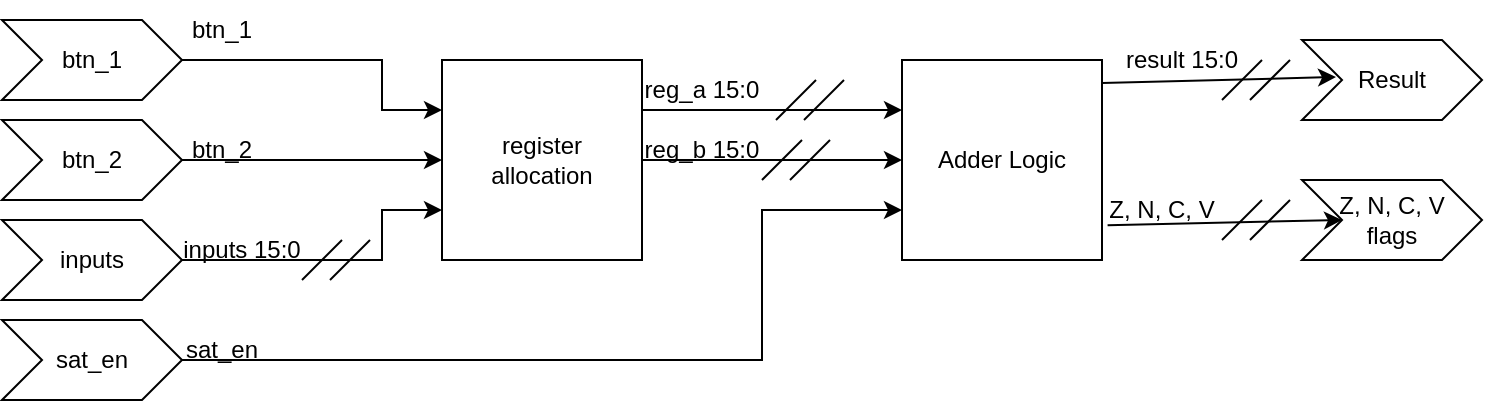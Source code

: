 <mxfile version="21.6.9" type="github">
  <diagram name="Page-1" id="xJ-KlhbRvitaUBRhA--o">
    <mxGraphModel dx="1050" dy="523" grid="1" gridSize="10" guides="1" tooltips="1" connect="1" arrows="1" fold="1" page="1" pageScale="1" pageWidth="827" pageHeight="1169" math="0" shadow="0">
      <root>
        <mxCell id="0" />
        <mxCell id="1" parent="0" />
        <mxCell id="z8xaD2IjOE9rShif-37s-1" value="inputs" style="shape=step;perimeter=stepPerimeter;whiteSpace=wrap;html=1;fixedSize=1;" parent="1" vertex="1">
          <mxGeometry x="10" y="200" width="90" height="40" as="geometry" />
        </mxCell>
        <mxCell id="z8xaD2IjOE9rShif-37s-2" value="btn_1" style="shape=step;perimeter=stepPerimeter;whiteSpace=wrap;html=1;fixedSize=1;" parent="1" vertex="1">
          <mxGeometry x="10" y="100" width="90" height="40" as="geometry" />
        </mxCell>
        <mxCell id="z8xaD2IjOE9rShif-37s-3" value="btn_2" style="shape=step;perimeter=stepPerimeter;whiteSpace=wrap;html=1;fixedSize=1;" parent="1" vertex="1">
          <mxGeometry x="10" y="150" width="90" height="40" as="geometry" />
        </mxCell>
        <mxCell id="z8xaD2IjOE9rShif-37s-5" value="register &lt;br&gt;allocation" style="whiteSpace=wrap;html=1;" parent="1" vertex="1">
          <mxGeometry x="230" y="120" width="100" height="100" as="geometry" />
        </mxCell>
        <mxCell id="z8xaD2IjOE9rShif-37s-7" value="" style="endArrow=classic;html=1;rounded=0;entryX=0;entryY=0.5;entryDx=0;entryDy=0;exitX=1;exitY=0.5;exitDx=0;exitDy=0;" parent="1" source="z8xaD2IjOE9rShif-37s-3" target="z8xaD2IjOE9rShif-37s-5" edge="1">
          <mxGeometry width="50" height="50" relative="1" as="geometry">
            <mxPoint x="390" y="300" as="sourcePoint" />
            <mxPoint x="440" y="250" as="targetPoint" />
          </mxGeometry>
        </mxCell>
        <mxCell id="z8xaD2IjOE9rShif-37s-8" value="" style="endArrow=classic;html=1;rounded=0;entryX=0;entryY=0.25;entryDx=0;entryDy=0;exitX=1;exitY=0.5;exitDx=0;exitDy=0;" parent="1" source="z8xaD2IjOE9rShif-37s-2" target="z8xaD2IjOE9rShif-37s-5" edge="1">
          <mxGeometry width="50" height="50" relative="1" as="geometry">
            <mxPoint x="390" y="300" as="sourcePoint" />
            <mxPoint x="440" y="250" as="targetPoint" />
            <Array as="points">
              <mxPoint x="200" y="120" />
              <mxPoint x="200" y="145" />
            </Array>
          </mxGeometry>
        </mxCell>
        <mxCell id="z8xaD2IjOE9rShif-37s-9" value="" style="endArrow=classic;html=1;rounded=0;entryX=0;entryY=0.75;entryDx=0;entryDy=0;exitX=1;exitY=0.5;exitDx=0;exitDy=0;" parent="1" source="z8xaD2IjOE9rShif-37s-1" target="z8xaD2IjOE9rShif-37s-5" edge="1">
          <mxGeometry width="50" height="50" relative="1" as="geometry">
            <mxPoint x="390" y="300" as="sourcePoint" />
            <mxPoint x="440" y="250" as="targetPoint" />
            <Array as="points">
              <mxPoint x="200" y="220" />
              <mxPoint x="200" y="195" />
            </Array>
          </mxGeometry>
        </mxCell>
        <mxCell id="z8xaD2IjOE9rShif-37s-10" value="Adder Logic" style="whiteSpace=wrap;html=1;" parent="1" vertex="1">
          <mxGeometry x="460" y="120" width="100" height="100" as="geometry" />
        </mxCell>
        <mxCell id="z8xaD2IjOE9rShif-37s-11" value="sat_en" style="shape=step;perimeter=stepPerimeter;whiteSpace=wrap;html=1;fixedSize=1;" parent="1" vertex="1">
          <mxGeometry x="10" y="250" width="90" height="40" as="geometry" />
        </mxCell>
        <mxCell id="z8xaD2IjOE9rShif-37s-12" value="" style="endArrow=classic;html=1;rounded=0;entryX=0;entryY=0.5;entryDx=0;entryDy=0;exitX=1;exitY=0.5;exitDx=0;exitDy=0;" parent="1" source="z8xaD2IjOE9rShif-37s-5" target="z8xaD2IjOE9rShif-37s-10" edge="1">
          <mxGeometry width="50" height="50" relative="1" as="geometry">
            <mxPoint x="390" y="300" as="sourcePoint" />
            <mxPoint x="440" y="250" as="targetPoint" />
          </mxGeometry>
        </mxCell>
        <mxCell id="z8xaD2IjOE9rShif-37s-13" value="" style="endArrow=classic;html=1;rounded=0;entryX=0;entryY=0.25;entryDx=0;entryDy=0;exitX=1;exitY=0.25;exitDx=0;exitDy=0;" parent="1" source="z8xaD2IjOE9rShif-37s-5" target="z8xaD2IjOE9rShif-37s-10" edge="1">
          <mxGeometry width="50" height="50" relative="1" as="geometry">
            <mxPoint x="390" y="300" as="sourcePoint" />
            <mxPoint x="440" y="250" as="targetPoint" />
          </mxGeometry>
        </mxCell>
        <mxCell id="z8xaD2IjOE9rShif-37s-14" value="" style="endArrow=classic;html=1;rounded=0;entryX=0;entryY=0.75;entryDx=0;entryDy=0;exitX=1;exitY=0.5;exitDx=0;exitDy=0;" parent="1" source="z8xaD2IjOE9rShif-37s-11" target="z8xaD2IjOE9rShif-37s-10" edge="1">
          <mxGeometry width="50" height="50" relative="1" as="geometry">
            <mxPoint x="390" y="300" as="sourcePoint" />
            <mxPoint x="440" y="250" as="targetPoint" />
            <Array as="points">
              <mxPoint x="390" y="270" />
              <mxPoint x="390" y="195" />
            </Array>
          </mxGeometry>
        </mxCell>
        <mxCell id="z8xaD2IjOE9rShif-37s-15" value="Result" style="shape=step;perimeter=stepPerimeter;whiteSpace=wrap;html=1;fixedSize=1;" parent="1" vertex="1">
          <mxGeometry x="660" y="110" width="90" height="40" as="geometry" />
        </mxCell>
        <mxCell id="z8xaD2IjOE9rShif-37s-16" value="Z, N, C, V &lt;br&gt;flags" style="shape=step;perimeter=stepPerimeter;whiteSpace=wrap;html=1;fixedSize=1;" parent="1" vertex="1">
          <mxGeometry x="660" y="180" width="90" height="40" as="geometry" />
        </mxCell>
        <mxCell id="z8xaD2IjOE9rShif-37s-17" value="" style="endArrow=classic;html=1;rounded=0;entryX=0;entryY=0.5;entryDx=0;entryDy=0;exitX=1.028;exitY=0.826;exitDx=0;exitDy=0;exitPerimeter=0;" parent="1" source="z8xaD2IjOE9rShif-37s-10" target="z8xaD2IjOE9rShif-37s-16" edge="1">
          <mxGeometry width="50" height="50" relative="1" as="geometry">
            <mxPoint x="390" y="300" as="sourcePoint" />
            <mxPoint x="440" y="250" as="targetPoint" />
          </mxGeometry>
        </mxCell>
        <mxCell id="z8xaD2IjOE9rShif-37s-18" value="" style="endArrow=classic;html=1;rounded=0;entryX=0;entryY=0.5;entryDx=0;entryDy=0;exitX=1.028;exitY=0.826;exitDx=0;exitDy=0;exitPerimeter=0;" parent="1" edge="1">
          <mxGeometry width="50" height="50" relative="1" as="geometry">
            <mxPoint x="560" y="131.5" as="sourcePoint" />
            <mxPoint x="677" y="128.5" as="targetPoint" />
          </mxGeometry>
        </mxCell>
        <mxCell id="z8xaD2IjOE9rShif-37s-19" value="btn_1" style="text;html=1;strokeColor=none;fillColor=none;align=center;verticalAlign=middle;whiteSpace=wrap;rounded=0;" parent="1" vertex="1">
          <mxGeometry x="90" y="90" width="60" height="30" as="geometry" />
        </mxCell>
        <mxCell id="z8xaD2IjOE9rShif-37s-20" value="btn_2" style="text;html=1;strokeColor=none;fillColor=none;align=center;verticalAlign=middle;whiteSpace=wrap;rounded=0;" parent="1" vertex="1">
          <mxGeometry x="90" y="150" width="60" height="30" as="geometry" />
        </mxCell>
        <mxCell id="z8xaD2IjOE9rShif-37s-21" value="inputs 15:0" style="text;html=1;strokeColor=none;fillColor=none;align=center;verticalAlign=middle;whiteSpace=wrap;rounded=0;" parent="1" vertex="1">
          <mxGeometry x="90" y="200" width="80" height="30" as="geometry" />
        </mxCell>
        <mxCell id="z8xaD2IjOE9rShif-37s-22" value="sat_en" style="text;html=1;strokeColor=none;fillColor=none;align=center;verticalAlign=middle;whiteSpace=wrap;rounded=0;" parent="1" vertex="1">
          <mxGeometry x="90" y="250" width="60" height="30" as="geometry" />
        </mxCell>
        <mxCell id="z8xaD2IjOE9rShif-37s-23" value="reg_a 15:0" style="text;html=1;strokeColor=none;fillColor=none;align=center;verticalAlign=middle;whiteSpace=wrap;rounded=0;" parent="1" vertex="1">
          <mxGeometry x="330" y="120" width="60" height="30" as="geometry" />
        </mxCell>
        <mxCell id="z8xaD2IjOE9rShif-37s-24" value="reg_b 15:0" style="text;html=1;strokeColor=none;fillColor=none;align=center;verticalAlign=middle;whiteSpace=wrap;rounded=0;" parent="1" vertex="1">
          <mxGeometry x="330" y="150" width="60" height="30" as="geometry" />
        </mxCell>
        <mxCell id="z8xaD2IjOE9rShif-37s-25" value="result 15:0" style="text;html=1;strokeColor=none;fillColor=none;align=center;verticalAlign=middle;whiteSpace=wrap;rounded=0;" parent="1" vertex="1">
          <mxGeometry x="570" y="105" width="60" height="30" as="geometry" />
        </mxCell>
        <mxCell id="z8xaD2IjOE9rShif-37s-26" value="Z, N, C, V" style="text;html=1;strokeColor=none;fillColor=none;align=center;verticalAlign=middle;whiteSpace=wrap;rounded=0;" parent="1" vertex="1">
          <mxGeometry x="560" y="180" width="60" height="30" as="geometry" />
        </mxCell>
        <mxCell id="z8xaD2IjOE9rShif-37s-29" value="" style="group" parent="1" vertex="1" connectable="0">
          <mxGeometry x="160" y="210" width="34" height="20" as="geometry" />
        </mxCell>
        <mxCell id="z8xaD2IjOE9rShif-37s-27" value="" style="endArrow=none;html=1;rounded=0;" parent="z8xaD2IjOE9rShif-37s-29" edge="1">
          <mxGeometry width="50" height="50" relative="1" as="geometry">
            <mxPoint y="20" as="sourcePoint" />
            <mxPoint x="20" as="targetPoint" />
          </mxGeometry>
        </mxCell>
        <mxCell id="z8xaD2IjOE9rShif-37s-28" value="" style="endArrow=none;html=1;rounded=0;" parent="z8xaD2IjOE9rShif-37s-29" edge="1">
          <mxGeometry width="50" height="50" relative="1" as="geometry">
            <mxPoint x="14" y="20" as="sourcePoint" />
            <mxPoint x="34" as="targetPoint" />
          </mxGeometry>
        </mxCell>
        <mxCell id="z8xaD2IjOE9rShif-37s-30" value="" style="group" parent="1" vertex="1" connectable="0">
          <mxGeometry x="390" y="160" width="34" height="20" as="geometry" />
        </mxCell>
        <mxCell id="z8xaD2IjOE9rShif-37s-31" value="" style="endArrow=none;html=1;rounded=0;" parent="z8xaD2IjOE9rShif-37s-30" edge="1">
          <mxGeometry width="50" height="50" relative="1" as="geometry">
            <mxPoint y="20" as="sourcePoint" />
            <mxPoint x="20" as="targetPoint" />
          </mxGeometry>
        </mxCell>
        <mxCell id="z8xaD2IjOE9rShif-37s-32" value="" style="endArrow=none;html=1;rounded=0;" parent="z8xaD2IjOE9rShif-37s-30" edge="1">
          <mxGeometry width="50" height="50" relative="1" as="geometry">
            <mxPoint x="14" y="20" as="sourcePoint" />
            <mxPoint x="34" as="targetPoint" />
          </mxGeometry>
        </mxCell>
        <mxCell id="z8xaD2IjOE9rShif-37s-33" value="" style="group" parent="1" vertex="1" connectable="0">
          <mxGeometry x="397" y="130" width="34" height="20" as="geometry" />
        </mxCell>
        <mxCell id="z8xaD2IjOE9rShif-37s-34" value="" style="endArrow=none;html=1;rounded=0;" parent="z8xaD2IjOE9rShif-37s-33" edge="1">
          <mxGeometry width="50" height="50" relative="1" as="geometry">
            <mxPoint y="20" as="sourcePoint" />
            <mxPoint x="20" as="targetPoint" />
          </mxGeometry>
        </mxCell>
        <mxCell id="z8xaD2IjOE9rShif-37s-35" value="" style="endArrow=none;html=1;rounded=0;" parent="z8xaD2IjOE9rShif-37s-33" edge="1">
          <mxGeometry width="50" height="50" relative="1" as="geometry">
            <mxPoint x="14" y="20" as="sourcePoint" />
            <mxPoint x="34" as="targetPoint" />
          </mxGeometry>
        </mxCell>
        <mxCell id="z8xaD2IjOE9rShif-37s-36" value="" style="group" parent="1" vertex="1" connectable="0">
          <mxGeometry x="620" y="120" width="34" height="20" as="geometry" />
        </mxCell>
        <mxCell id="z8xaD2IjOE9rShif-37s-37" value="" style="endArrow=none;html=1;rounded=0;" parent="z8xaD2IjOE9rShif-37s-36" edge="1">
          <mxGeometry width="50" height="50" relative="1" as="geometry">
            <mxPoint y="20" as="sourcePoint" />
            <mxPoint x="20" as="targetPoint" />
          </mxGeometry>
        </mxCell>
        <mxCell id="z8xaD2IjOE9rShif-37s-38" value="" style="endArrow=none;html=1;rounded=0;" parent="z8xaD2IjOE9rShif-37s-36" edge="1">
          <mxGeometry width="50" height="50" relative="1" as="geometry">
            <mxPoint x="14" y="20" as="sourcePoint" />
            <mxPoint x="34" as="targetPoint" />
          </mxGeometry>
        </mxCell>
        <mxCell id="z8xaD2IjOE9rShif-37s-39" value="" style="group" parent="1" vertex="1" connectable="0">
          <mxGeometry x="620" y="190" width="34" height="20" as="geometry" />
        </mxCell>
        <mxCell id="z8xaD2IjOE9rShif-37s-40" value="" style="endArrow=none;html=1;rounded=0;" parent="z8xaD2IjOE9rShif-37s-39" edge="1">
          <mxGeometry width="50" height="50" relative="1" as="geometry">
            <mxPoint y="20" as="sourcePoint" />
            <mxPoint x="20" as="targetPoint" />
          </mxGeometry>
        </mxCell>
        <mxCell id="z8xaD2IjOE9rShif-37s-41" value="" style="endArrow=none;html=1;rounded=0;" parent="z8xaD2IjOE9rShif-37s-39" edge="1">
          <mxGeometry width="50" height="50" relative="1" as="geometry">
            <mxPoint x="14" y="20" as="sourcePoint" />
            <mxPoint x="34" as="targetPoint" />
          </mxGeometry>
        </mxCell>
      </root>
    </mxGraphModel>
  </diagram>
</mxfile>
